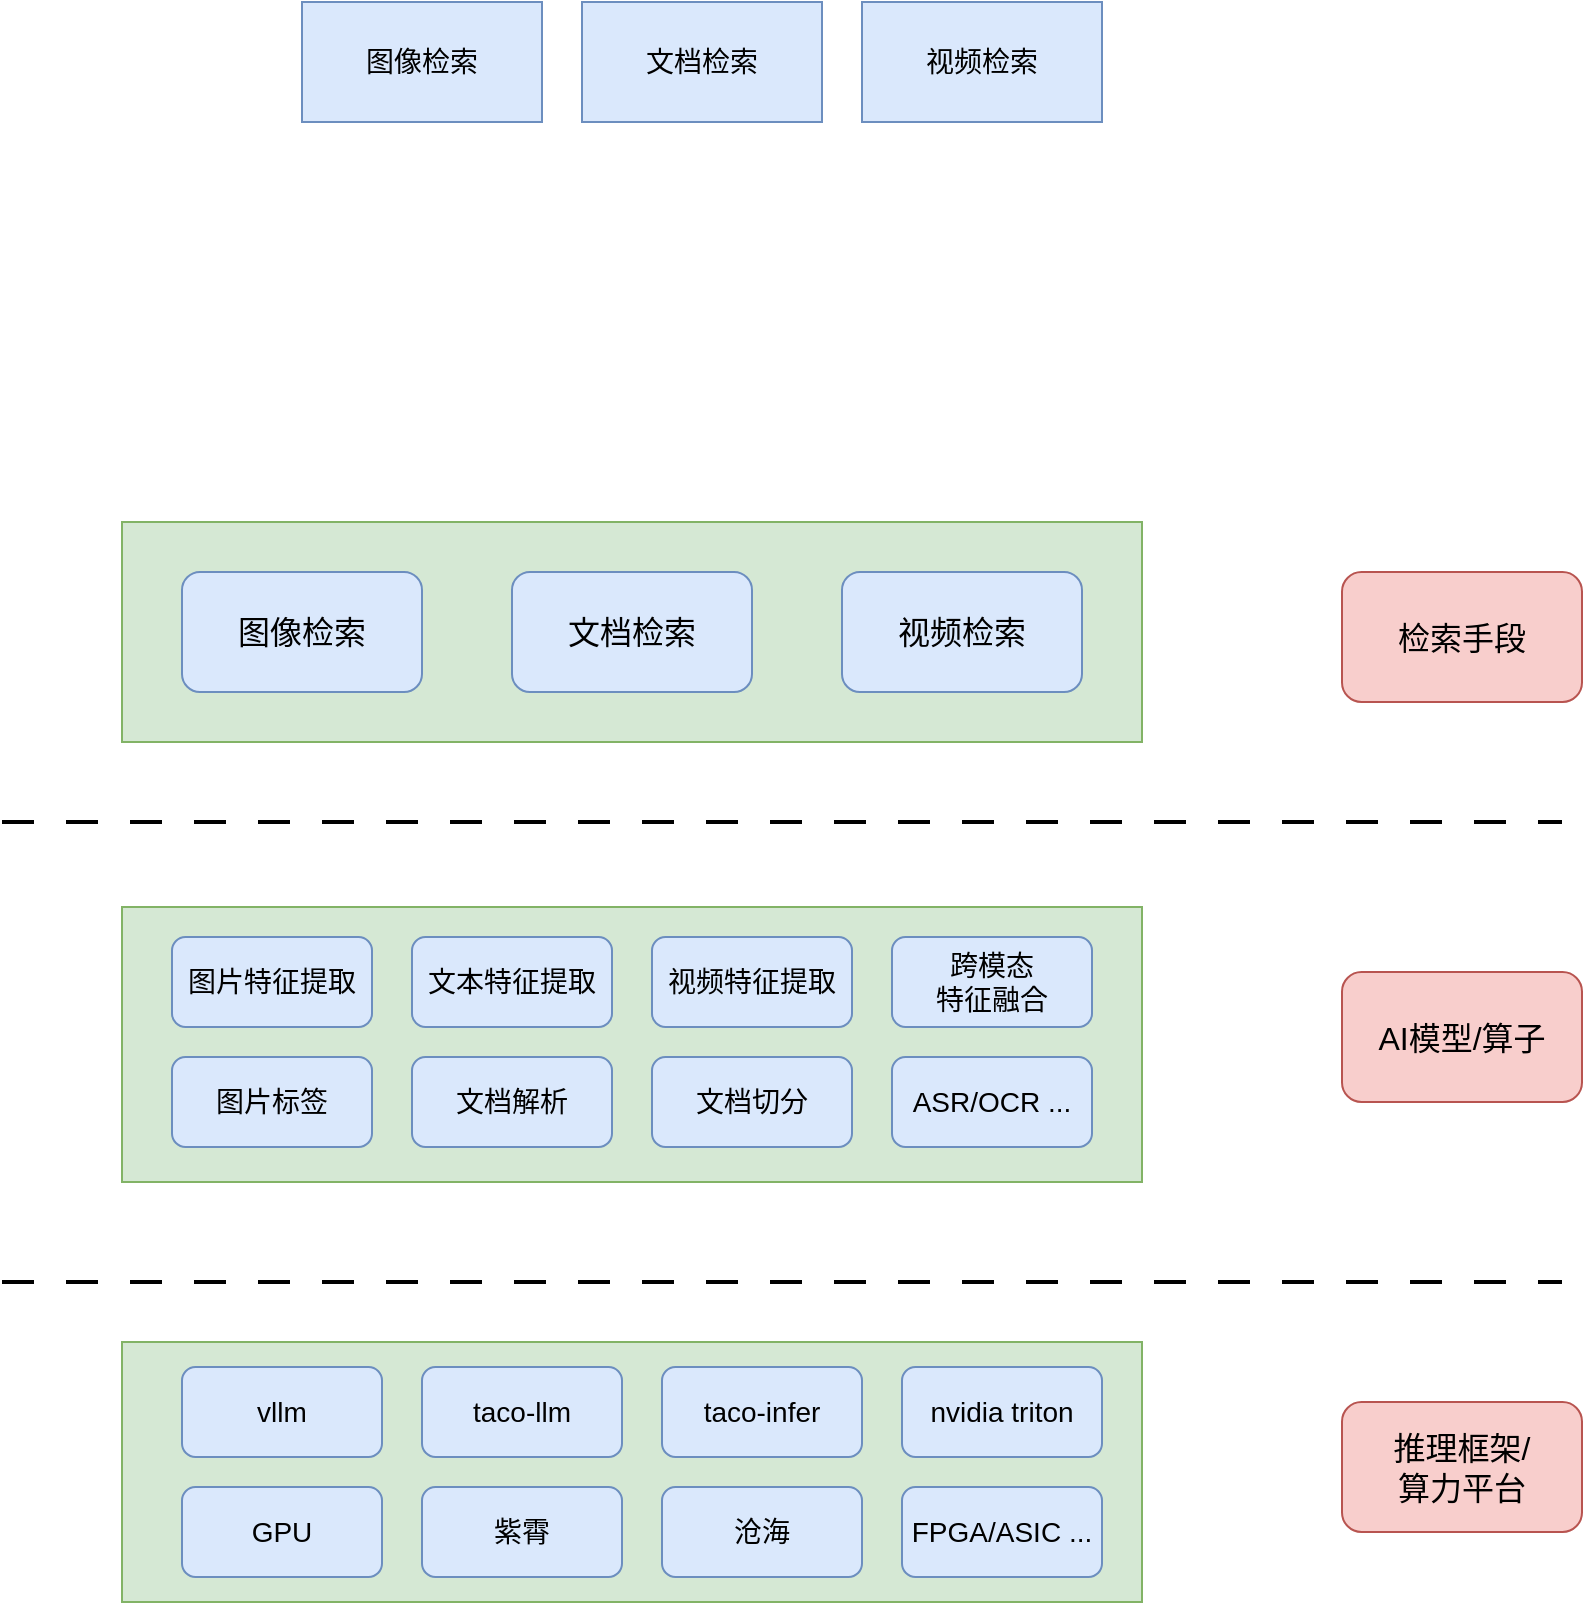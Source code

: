 <mxfile version="27.0.9">
  <diagram name="Page-1" id="OTf7QfPFaJ3sg6LGLKR9">
    <mxGraphModel dx="1562" dy="996" grid="1" gridSize="10" guides="1" tooltips="1" connect="1" arrows="1" fold="1" page="1" pageScale="1" pageWidth="850" pageHeight="1100" math="0" shadow="0">
      <root>
        <mxCell id="0" />
        <mxCell id="1" parent="0" />
        <mxCell id="GU-AslAWZr-huQlE6z6P-1" value="" style="rounded=0;whiteSpace=wrap;html=1;fillColor=#d5e8d4;strokeColor=#82b366;fontFamily=Helvetica;" vertex="1" parent="1">
          <mxGeometry x="130" y="330" width="510" height="110" as="geometry" />
        </mxCell>
        <mxCell id="GU-AslAWZr-huQlE6z6P-2" value="&lt;font style=&quot;font-size: 16px;&quot;&gt;检索手段&lt;/font&gt;" style="rounded=1;whiteSpace=wrap;html=1;fillColor=#f8cecc;strokeColor=#b85450;fontFamily=Helvetica;" vertex="1" parent="1">
          <mxGeometry x="740" y="355" width="120" height="65" as="geometry" />
        </mxCell>
        <mxCell id="GU-AslAWZr-huQlE6z6P-4" value="图像检索" style="rounded=0;whiteSpace=wrap;html=1;fillColor=#dae8fc;strokeColor=#6c8ebf;fontFamily=Helvetica;fontSize=14;" vertex="1" parent="1">
          <mxGeometry x="220" y="70" width="120" height="60" as="geometry" />
        </mxCell>
        <mxCell id="GU-AslAWZr-huQlE6z6P-5" value="文档检索" style="rounded=0;whiteSpace=wrap;html=1;fillColor=#dae8fc;strokeColor=#6c8ebf;fontFamily=Helvetica;fontSize=14;" vertex="1" parent="1">
          <mxGeometry x="360" y="70" width="120" height="60" as="geometry" />
        </mxCell>
        <mxCell id="GU-AslAWZr-huQlE6z6P-6" value="视频检索" style="rounded=0;whiteSpace=wrap;html=1;fillColor=#dae8fc;strokeColor=#6c8ebf;fontFamily=Helvetica;fontSize=14;" vertex="1" parent="1">
          <mxGeometry x="500" y="70" width="120" height="60" as="geometry" />
        </mxCell>
        <mxCell id="GU-AslAWZr-huQlE6z6P-7" value="图像检索" style="rounded=1;whiteSpace=wrap;html=1;fontSize=16;fillColor=#dae8fc;strokeColor=#6c8ebf;" vertex="1" parent="1">
          <mxGeometry x="160" y="355" width="120" height="60" as="geometry" />
        </mxCell>
        <mxCell id="GU-AslAWZr-huQlE6z6P-8" value="文档检索" style="rounded=1;whiteSpace=wrap;html=1;fontSize=16;fillColor=#dae8fc;strokeColor=#6c8ebf;" vertex="1" parent="1">
          <mxGeometry x="325" y="355" width="120" height="60" as="geometry" />
        </mxCell>
        <mxCell id="GU-AslAWZr-huQlE6z6P-9" value="视频检索" style="rounded=1;whiteSpace=wrap;html=1;fontSize=16;fillColor=#dae8fc;strokeColor=#6c8ebf;" vertex="1" parent="1">
          <mxGeometry x="490" y="355" width="120" height="60" as="geometry" />
        </mxCell>
        <mxCell id="GU-AslAWZr-huQlE6z6P-10" value="" style="endArrow=none;html=1;rounded=0;dashed=1;dashPattern=8 8;strokeWidth=2;" edge="1" parent="1">
          <mxGeometry width="50" height="50" relative="1" as="geometry">
            <mxPoint x="70" y="480" as="sourcePoint" />
            <mxPoint x="850" y="480" as="targetPoint" />
          </mxGeometry>
        </mxCell>
        <mxCell id="GU-AslAWZr-huQlE6z6P-12" value="" style="rounded=0;whiteSpace=wrap;html=1;fillColor=#d5e8d4;strokeColor=#82b366;fontFamily=Helvetica;" vertex="1" parent="1">
          <mxGeometry x="130" y="522.5" width="510" height="137.5" as="geometry" />
        </mxCell>
        <mxCell id="GU-AslAWZr-huQlE6z6P-13" value="&lt;span style=&quot;font-size: 16px;&quot;&gt;AI模型/算子&lt;/span&gt;" style="rounded=1;whiteSpace=wrap;html=1;fillColor=#f8cecc;strokeColor=#b85450;fontFamily=Helvetica;" vertex="1" parent="1">
          <mxGeometry x="740" y="555" width="120" height="65" as="geometry" />
        </mxCell>
        <mxCell id="GU-AslAWZr-huQlE6z6P-14" value="图片特征提取" style="rounded=1;whiteSpace=wrap;html=1;fontSize=14;fillColor=#dae8fc;strokeColor=#6c8ebf;" vertex="1" parent="1">
          <mxGeometry x="155" y="537.5" width="100" height="45" as="geometry" />
        </mxCell>
        <mxCell id="GU-AslAWZr-huQlE6z6P-18" value="文本特征提取" style="rounded=1;whiteSpace=wrap;html=1;fontSize=14;fillColor=#dae8fc;strokeColor=#6c8ebf;" vertex="1" parent="1">
          <mxGeometry x="275" y="537.5" width="100" height="45" as="geometry" />
        </mxCell>
        <mxCell id="GU-AslAWZr-huQlE6z6P-20" value="视频特征提取" style="rounded=1;whiteSpace=wrap;html=1;fontSize=14;fillColor=#dae8fc;strokeColor=#6c8ebf;" vertex="1" parent="1">
          <mxGeometry x="395" y="537.5" width="100" height="45" as="geometry" />
        </mxCell>
        <mxCell id="GU-AslAWZr-huQlE6z6P-21" value="跨模态&lt;div&gt;特征融合&lt;/div&gt;" style="rounded=1;whiteSpace=wrap;html=1;fontSize=14;fillColor=#dae8fc;strokeColor=#6c8ebf;" vertex="1" parent="1">
          <mxGeometry x="515" y="537.5" width="100" height="45" as="geometry" />
        </mxCell>
        <mxCell id="GU-AslAWZr-huQlE6z6P-22" value="图片标签" style="rounded=1;whiteSpace=wrap;html=1;fontSize=14;fillColor=#dae8fc;strokeColor=#6c8ebf;" vertex="1" parent="1">
          <mxGeometry x="155" y="597.5" width="100" height="45" as="geometry" />
        </mxCell>
        <mxCell id="GU-AslAWZr-huQlE6z6P-23" value="文档解析" style="rounded=1;whiteSpace=wrap;html=1;fontSize=14;fillColor=#dae8fc;strokeColor=#6c8ebf;" vertex="1" parent="1">
          <mxGeometry x="275" y="597.5" width="100" height="45" as="geometry" />
        </mxCell>
        <mxCell id="GU-AslAWZr-huQlE6z6P-24" value="文档切分" style="rounded=1;whiteSpace=wrap;html=1;fontSize=14;fillColor=#dae8fc;strokeColor=#6c8ebf;" vertex="1" parent="1">
          <mxGeometry x="395" y="597.5" width="100" height="45" as="geometry" />
        </mxCell>
        <mxCell id="GU-AslAWZr-huQlE6z6P-25" value="ASR/OCR ..." style="rounded=1;whiteSpace=wrap;html=1;fontSize=14;fillColor=#dae8fc;strokeColor=#6c8ebf;" vertex="1" parent="1">
          <mxGeometry x="515" y="597.5" width="100" height="45" as="geometry" />
        </mxCell>
        <mxCell id="GU-AslAWZr-huQlE6z6P-26" value="" style="endArrow=none;html=1;rounded=0;dashed=1;dashPattern=8 8;strokeWidth=2;" edge="1" parent="1">
          <mxGeometry width="50" height="50" relative="1" as="geometry">
            <mxPoint x="70" y="710" as="sourcePoint" />
            <mxPoint x="850" y="710" as="targetPoint" />
          </mxGeometry>
        </mxCell>
        <mxCell id="GU-AslAWZr-huQlE6z6P-27" value="&lt;span style=&quot;font-size: 16px;&quot;&gt;推理框架/&lt;/span&gt;&lt;div&gt;&lt;span style=&quot;font-size: 16px;&quot;&gt;算力平台&lt;/span&gt;&lt;/div&gt;" style="rounded=1;whiteSpace=wrap;html=1;fillColor=#f8cecc;strokeColor=#b85450;fontFamily=Helvetica;" vertex="1" parent="1">
          <mxGeometry x="740" y="770" width="120" height="65" as="geometry" />
        </mxCell>
        <mxCell id="GU-AslAWZr-huQlE6z6P-28" value="" style="rounded=0;whiteSpace=wrap;html=1;fillColor=#d5e8d4;strokeColor=#82b366;fontFamily=Helvetica;" vertex="1" parent="1">
          <mxGeometry x="130" y="740" width="510" height="130" as="geometry" />
        </mxCell>
        <mxCell id="GU-AslAWZr-huQlE6z6P-29" value="vllm" style="rounded=1;whiteSpace=wrap;html=1;fontSize=14;fillColor=#dae8fc;strokeColor=#6c8ebf;" vertex="1" parent="1">
          <mxGeometry x="160" y="752.5" width="100" height="45" as="geometry" />
        </mxCell>
        <mxCell id="GU-AslAWZr-huQlE6z6P-30" value="taco-llm" style="rounded=1;whiteSpace=wrap;html=1;fontSize=14;fillColor=#dae8fc;strokeColor=#6c8ebf;" vertex="1" parent="1">
          <mxGeometry x="280" y="752.5" width="100" height="45" as="geometry" />
        </mxCell>
        <mxCell id="GU-AslAWZr-huQlE6z6P-31" value="taco-infer" style="rounded=1;whiteSpace=wrap;html=1;fontSize=14;fillColor=#dae8fc;strokeColor=#6c8ebf;" vertex="1" parent="1">
          <mxGeometry x="400" y="752.5" width="100" height="45" as="geometry" />
        </mxCell>
        <mxCell id="GU-AslAWZr-huQlE6z6P-32" value="nvidia triton" style="rounded=1;whiteSpace=wrap;html=1;fontSize=14;fillColor=#dae8fc;strokeColor=#6c8ebf;" vertex="1" parent="1">
          <mxGeometry x="520" y="752.5" width="100" height="45" as="geometry" />
        </mxCell>
        <mxCell id="GU-AslAWZr-huQlE6z6P-33" value="GPU" style="rounded=1;whiteSpace=wrap;html=1;fontSize=14;fillColor=#dae8fc;strokeColor=#6c8ebf;" vertex="1" parent="1">
          <mxGeometry x="160" y="812.5" width="100" height="45" as="geometry" />
        </mxCell>
        <mxCell id="GU-AslAWZr-huQlE6z6P-34" value="紫霄" style="rounded=1;whiteSpace=wrap;html=1;fontSize=14;fillColor=#dae8fc;strokeColor=#6c8ebf;" vertex="1" parent="1">
          <mxGeometry x="280" y="812.5" width="100" height="45" as="geometry" />
        </mxCell>
        <mxCell id="GU-AslAWZr-huQlE6z6P-35" value="沧海" style="rounded=1;whiteSpace=wrap;html=1;fontSize=14;fillColor=#dae8fc;strokeColor=#6c8ebf;" vertex="1" parent="1">
          <mxGeometry x="400" y="812.5" width="100" height="45" as="geometry" />
        </mxCell>
        <mxCell id="GU-AslAWZr-huQlE6z6P-36" value="FPGA/ASIC ..." style="rounded=1;whiteSpace=wrap;html=1;fontSize=14;fillColor=#dae8fc;strokeColor=#6c8ebf;" vertex="1" parent="1">
          <mxGeometry x="520" y="812.5" width="100" height="45" as="geometry" />
        </mxCell>
      </root>
    </mxGraphModel>
  </diagram>
</mxfile>
